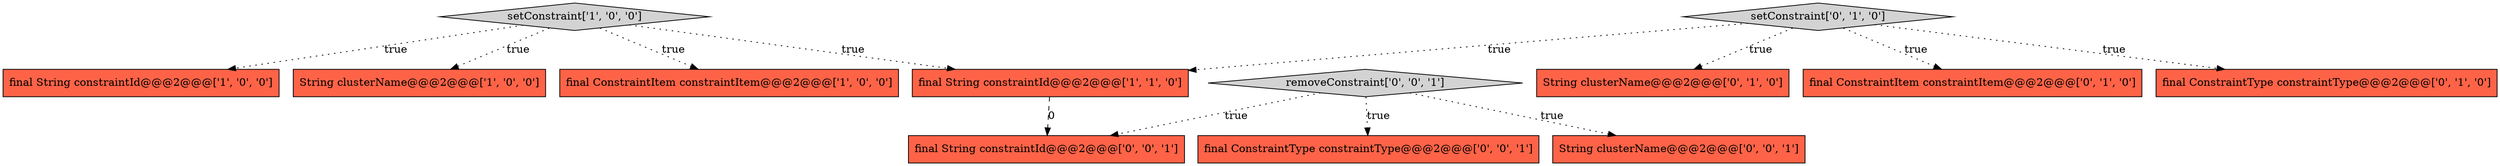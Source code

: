 digraph {
4 [style = filled, label = "setConstraint['1', '0', '0']", fillcolor = lightgray, shape = diamond image = "AAA0AAABBB1BBB"];
8 [style = filled, label = "setConstraint['0', '1', '0']", fillcolor = lightgray, shape = diamond image = "AAA0AAABBB2BBB"];
2 [style = filled, label = "final String constraintId@@@2@@@['1', '0', '0']", fillcolor = tomato, shape = box image = "AAA0AAABBB1BBB"];
1 [style = filled, label = "String clusterName@@@2@@@['1', '0', '0']", fillcolor = tomato, shape = box image = "AAA0AAABBB1BBB"];
10 [style = filled, label = "String clusterName@@@2@@@['0', '0', '1']", fillcolor = tomato, shape = box image = "AAA0AAABBB3BBB"];
3 [style = filled, label = "final String constraintId@@@2@@@['1', '1', '0']", fillcolor = tomato, shape = box image = "AAA0AAABBB1BBB"];
0 [style = filled, label = "final ConstraintItem constraintItem@@@2@@@['1', '0', '0']", fillcolor = tomato, shape = box image = "AAA0AAABBB1BBB"];
9 [style = filled, label = "final ConstraintType constraintType@@@2@@@['0', '0', '1']", fillcolor = tomato, shape = box image = "AAA0AAABBB3BBB"];
5 [style = filled, label = "String clusterName@@@2@@@['0', '1', '0']", fillcolor = tomato, shape = box image = "AAA0AAABBB2BBB"];
11 [style = filled, label = "final String constraintId@@@2@@@['0', '0', '1']", fillcolor = tomato, shape = box image = "AAA0AAABBB3BBB"];
12 [style = filled, label = "removeConstraint['0', '0', '1']", fillcolor = lightgray, shape = diamond image = "AAA0AAABBB3BBB"];
6 [style = filled, label = "final ConstraintItem constraintItem@@@2@@@['0', '1', '0']", fillcolor = tomato, shape = box image = "AAA0AAABBB2BBB"];
7 [style = filled, label = "final ConstraintType constraintType@@@2@@@['0', '1', '0']", fillcolor = tomato, shape = box image = "AAA0AAABBB2BBB"];
8->7 [style = dotted, label="true"];
4->3 [style = dotted, label="true"];
8->6 [style = dotted, label="true"];
12->10 [style = dotted, label="true"];
8->5 [style = dotted, label="true"];
4->1 [style = dotted, label="true"];
12->9 [style = dotted, label="true"];
4->2 [style = dotted, label="true"];
3->11 [style = dashed, label="0"];
4->0 [style = dotted, label="true"];
8->3 [style = dotted, label="true"];
12->11 [style = dotted, label="true"];
}

